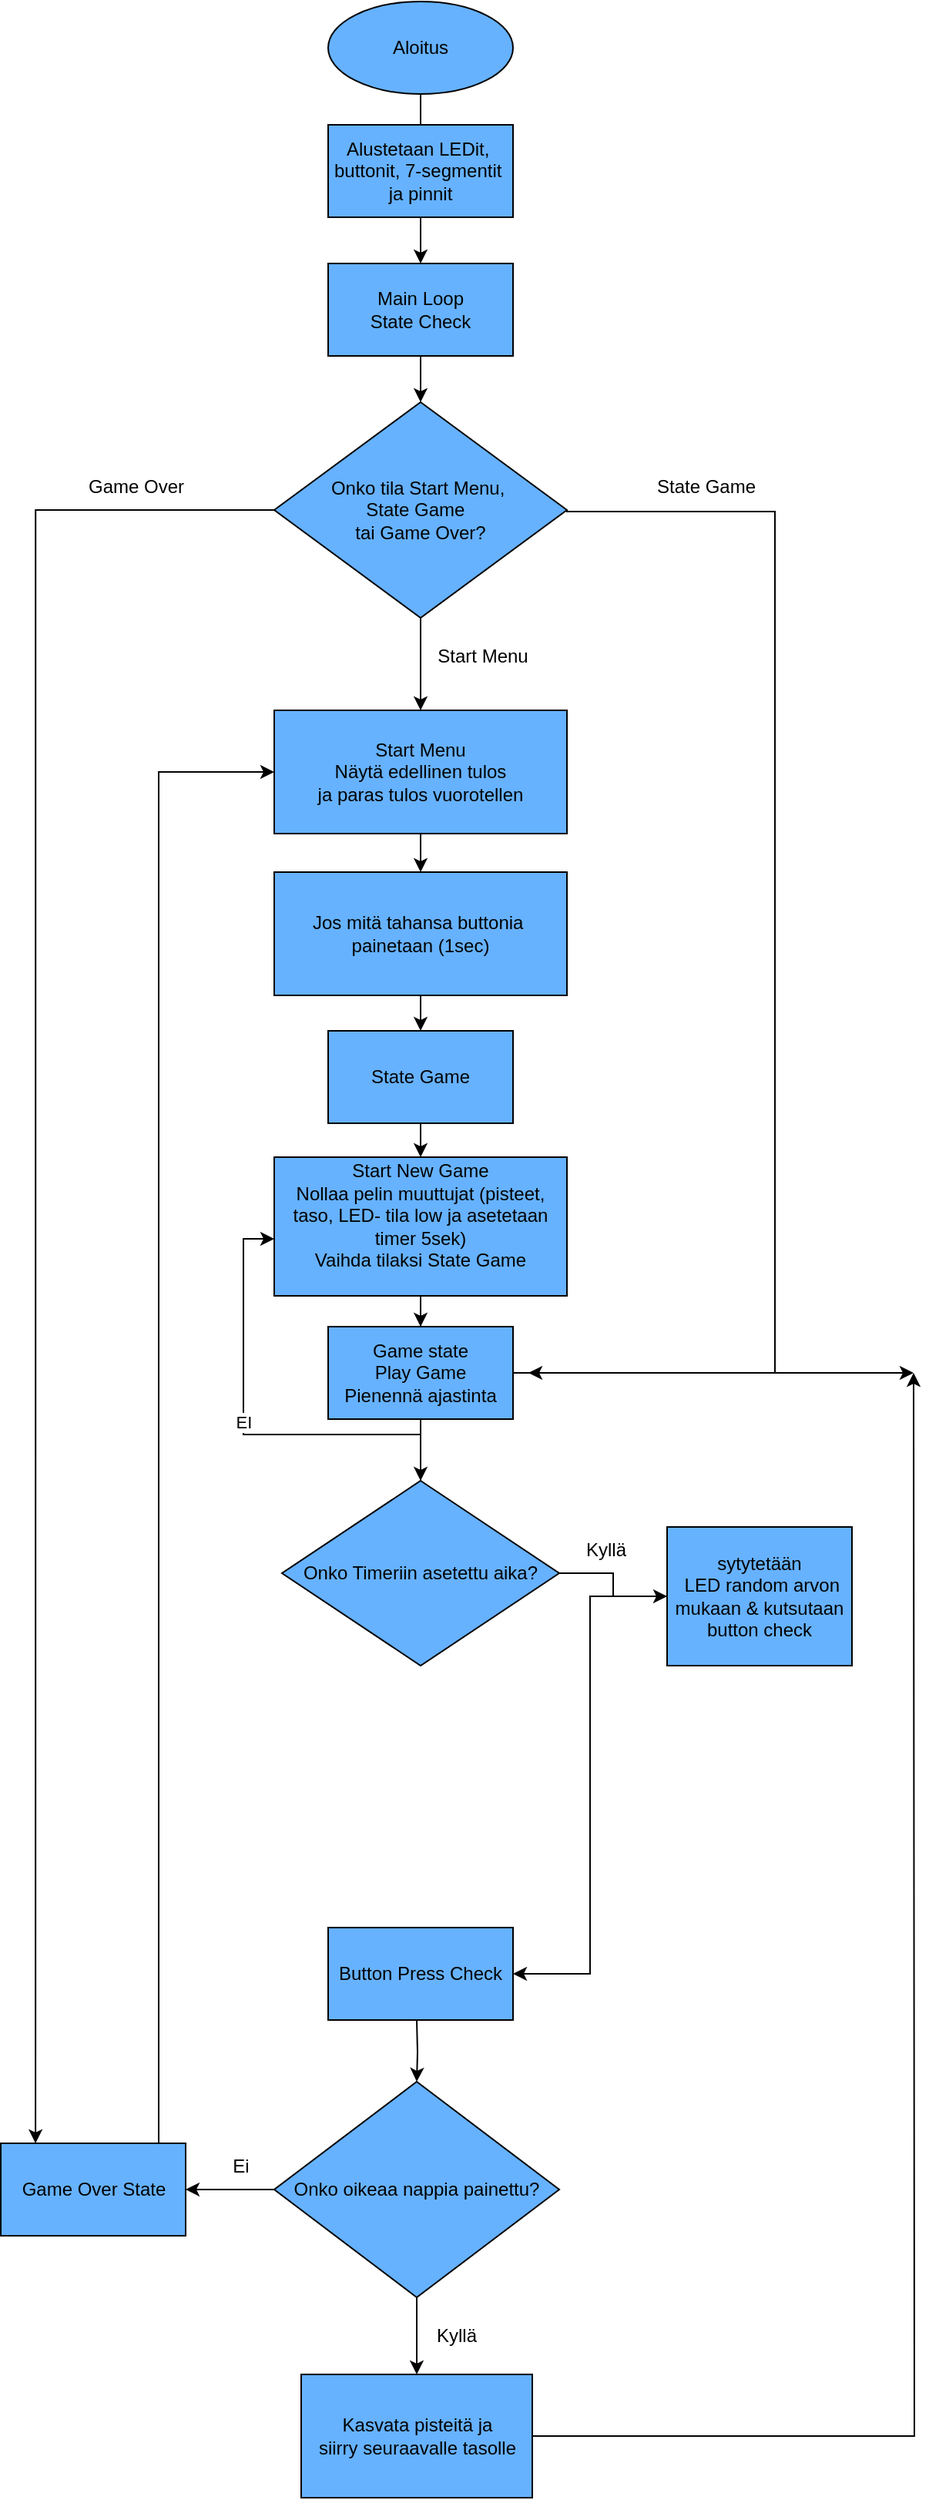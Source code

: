 <mxfile version="24.7.16">
  <diagram name="Sivu-1" id="1b5zdGBChp_Ivy9_nghd">
    <mxGraphModel dx="2963" dy="1540" grid="1" gridSize="10" guides="1" tooltips="1" connect="1" arrows="1" fold="1" page="1" pageScale="1" pageWidth="827" pageHeight="1169" math="0" shadow="0">
      <root>
        <mxCell id="0" />
        <mxCell id="1" parent="0" />
        <mxCell id="ksO0fiImSCO4PzkE-qeh-29" value="" style="edgeStyle=orthogonalEdgeStyle;rounded=0;orthogonalLoop=1;jettySize=auto;html=1;" parent="1" source="ksO0fiImSCO4PzkE-qeh-1" target="ksO0fiImSCO4PzkE-qeh-3" edge="1">
          <mxGeometry relative="1" as="geometry" />
        </mxCell>
        <mxCell id="ksO0fiImSCO4PzkE-qeh-1" value="Aloitus" style="ellipse;whiteSpace=wrap;html=1;fillColor=#66B2FF;" parent="1" vertex="1">
          <mxGeometry x="330" y="10" width="120" height="60" as="geometry" />
        </mxCell>
        <mxCell id="ksO0fiImSCO4PzkE-qeh-2" value="Alustetaan LEDit,&amp;nbsp;&lt;div&gt;buttonit, 7-segmentit&amp;nbsp;&lt;/div&gt;&lt;div&gt;ja pinnit&lt;/div&gt;" style="rounded=0;whiteSpace=wrap;html=1;fillColor=#66B2FF;" parent="1" vertex="1">
          <mxGeometry x="330" y="90" width="120" height="60" as="geometry" />
        </mxCell>
        <mxCell id="ksO0fiImSCO4PzkE-qeh-30" value="" style="edgeStyle=orthogonalEdgeStyle;rounded=0;orthogonalLoop=1;jettySize=auto;html=1;" parent="1" source="ksO0fiImSCO4PzkE-qeh-3" target="ksO0fiImSCO4PzkE-qeh-4" edge="1">
          <mxGeometry relative="1" as="geometry" />
        </mxCell>
        <mxCell id="ksO0fiImSCO4PzkE-qeh-3" value="Main Loop&lt;div&gt;State Check&lt;/div&gt;" style="rounded=0;whiteSpace=wrap;html=1;fillColor=#66B2FF;" parent="1" vertex="1">
          <mxGeometry x="330" y="180" width="120" height="60" as="geometry" />
        </mxCell>
        <mxCell id="ksO0fiImSCO4PzkE-qeh-17" value="" style="edgeStyle=orthogonalEdgeStyle;rounded=0;orthogonalLoop=1;jettySize=auto;html=1;" parent="1" source="ksO0fiImSCO4PzkE-qeh-4" target="ksO0fiImSCO4PzkE-qeh-5" edge="1">
          <mxGeometry relative="1" as="geometry" />
        </mxCell>
        <mxCell id="ksO0fiImSCO4PzkE-qeh-4" value="Onko tila Start Menu,&amp;nbsp;&lt;div&gt;State Game&amp;nbsp;&amp;nbsp;&lt;div&gt;tai Game Over?&lt;/div&gt;&lt;/div&gt;" style="rhombus;whiteSpace=wrap;html=1;fillColor=#66B2FF;" parent="1" vertex="1">
          <mxGeometry x="295" y="270" width="190" height="140" as="geometry" />
        </mxCell>
        <mxCell id="ksO0fiImSCO4PzkE-qeh-31" value="" style="edgeStyle=orthogonalEdgeStyle;rounded=0;orthogonalLoop=1;jettySize=auto;html=1;" parent="1" source="ksO0fiImSCO4PzkE-qeh-5" target="ksO0fiImSCO4PzkE-qeh-6" edge="1">
          <mxGeometry relative="1" as="geometry" />
        </mxCell>
        <mxCell id="ksO0fiImSCO4PzkE-qeh-5" value="Start Menu&lt;div&gt;Näytä edellinen tulos&lt;/div&gt;&lt;div&gt;ja paras tulos vuorotellen&lt;/div&gt;" style="rounded=0;whiteSpace=wrap;html=1;fillColor=#66B2FF;" parent="1" vertex="1">
          <mxGeometry x="295" y="470" width="190" height="80" as="geometry" />
        </mxCell>
        <mxCell id="ksO0fiImSCO4PzkE-qeh-32" value="" style="edgeStyle=orthogonalEdgeStyle;rounded=0;orthogonalLoop=1;jettySize=auto;html=1;" parent="1" source="ksO0fiImSCO4PzkE-qeh-7" target="ksO0fiImSCO4PzkE-qeh-8" edge="1">
          <mxGeometry relative="1" as="geometry" />
        </mxCell>
        <mxCell id="ksO0fiImSCO4PzkE-qeh-6" value="Jos mitä tahansa buttonia&amp;nbsp;&lt;div&gt;painetaan (1sec)&lt;/div&gt;" style="rounded=0;whiteSpace=wrap;html=1;fillColor=#66B2FF;" parent="1" vertex="1">
          <mxGeometry x="295" y="575" width="190" height="80" as="geometry" />
        </mxCell>
        <mxCell id="ksO0fiImSCO4PzkE-qeh-34" value="" style="edgeStyle=orthogonalEdgeStyle;rounded=0;orthogonalLoop=1;jettySize=auto;html=1;" parent="1" source="ksO0fiImSCO4PzkE-qeh-8" target="ksO0fiImSCO4PzkE-qeh-9" edge="1">
          <mxGeometry relative="1" as="geometry" />
        </mxCell>
        <mxCell id="ksO0fiImSCO4PzkE-qeh-8" value="Start New Game&lt;div&gt;Nollaa pelin muuttujat (pisteet, taso, LED- tila low ja asetetaan timer 5sek)&lt;/div&gt;&lt;div&gt;Vaihda tilaksi State Game&lt;br&gt;&lt;br&gt;&lt;/div&gt;" style="rounded=0;whiteSpace=wrap;html=1;fillColor=#66B2FF;" parent="1" vertex="1">
          <mxGeometry x="295" y="760" width="190" height="90" as="geometry" />
        </mxCell>
        <mxCell id="ksO0fiImSCO4PzkE-qeh-35" value="" style="edgeStyle=orthogonalEdgeStyle;rounded=0;orthogonalLoop=1;jettySize=auto;html=1;" parent="1" source="ksO0fiImSCO4PzkE-qeh-9" target="ksO0fiImSCO4PzkE-qeh-10" edge="1">
          <mxGeometry relative="1" as="geometry" />
        </mxCell>
        <mxCell id="7IkerlwRDaTuXMzSftWY-5" style="edgeStyle=orthogonalEdgeStyle;rounded=0;orthogonalLoop=1;jettySize=auto;html=1;" edge="1" parent="1" source="ksO0fiImSCO4PzkE-qeh-9">
          <mxGeometry relative="1" as="geometry">
            <mxPoint x="710" y="900" as="targetPoint" />
          </mxGeometry>
        </mxCell>
        <mxCell id="ksO0fiImSCO4PzkE-qeh-9" value="Game state&lt;br&gt;Play Game&lt;div&gt;Pienennä ajastinta&lt;br&gt;&lt;/div&gt;" style="rounded=0;whiteSpace=wrap;html=1;fillColor=#66B2FF;" parent="1" vertex="1">
          <mxGeometry x="330" y="870" width="120" height="60" as="geometry" />
        </mxCell>
        <mxCell id="ksO0fiImSCO4PzkE-qeh-36" value="" style="edgeStyle=orthogonalEdgeStyle;rounded=0;orthogonalLoop=1;jettySize=auto;html=1;" parent="1" source="ksO0fiImSCO4PzkE-qeh-10" target="ksO0fiImSCO4PzkE-qeh-11" edge="1">
          <mxGeometry relative="1" as="geometry" />
        </mxCell>
        <mxCell id="7IkerlwRDaTuXMzSftWY-12" value="" style="edgeStyle=orthogonalEdgeStyle;rounded=0;orthogonalLoop=1;jettySize=auto;html=1;entryX=0;entryY=0.589;entryDx=0;entryDy=0;entryPerimeter=0;" edge="1" parent="1" source="ksO0fiImSCO4PzkE-qeh-10" target="ksO0fiImSCO4PzkE-qeh-8">
          <mxGeometry relative="1" as="geometry">
            <mxPoint x="270" y="810" as="targetPoint" />
            <Array as="points">
              <mxPoint x="390" y="940" />
              <mxPoint x="275" y="940" />
              <mxPoint x="275" y="813" />
            </Array>
          </mxGeometry>
        </mxCell>
        <mxCell id="7IkerlwRDaTuXMzSftWY-13" value="EI" style="edgeLabel;html=1;align=center;verticalAlign=middle;resizable=0;points=[];" vertex="1" connectable="0" parent="7IkerlwRDaTuXMzSftWY-12">
          <mxGeometry x="0.048" relative="1" as="geometry">
            <mxPoint as="offset" />
          </mxGeometry>
        </mxCell>
        <mxCell id="ksO0fiImSCO4PzkE-qeh-10" value="Onko Timeriin asetettu aika? " style="rhombus;whiteSpace=wrap;html=1;fillColor=#66B2FF;" parent="1" vertex="1">
          <mxGeometry x="300" y="970" width="180" height="120" as="geometry" />
        </mxCell>
        <mxCell id="7IkerlwRDaTuXMzSftWY-8" value="" style="edgeStyle=orthogonalEdgeStyle;rounded=0;orthogonalLoop=1;jettySize=auto;html=1;entryX=1;entryY=0.5;entryDx=0;entryDy=0;" edge="1" parent="1" source="ksO0fiImSCO4PzkE-qeh-11" target="ksO0fiImSCO4PzkE-qeh-12">
          <mxGeometry relative="1" as="geometry">
            <mxPoint x="610" y="1245" as="targetPoint" />
          </mxGeometry>
        </mxCell>
        <mxCell id="ksO0fiImSCO4PzkE-qeh-11" value="&lt;div&gt;sytytetään&lt;/div&gt;&lt;div&gt;&amp;nbsp;LED random arvon mukaan &amp;amp; kutsutaan button check&lt;br&gt;&lt;/div&gt;" style="rounded=0;whiteSpace=wrap;html=1;fillColor=#66B2FF;" parent="1" vertex="1">
          <mxGeometry x="550" y="1000" width="120" height="90" as="geometry" />
        </mxCell>
        <mxCell id="ksO0fiImSCO4PzkE-qeh-43" value="" style="edgeStyle=orthogonalEdgeStyle;rounded=0;orthogonalLoop=1;jettySize=auto;html=1;" parent="1" target="ksO0fiImSCO4PzkE-qeh-13" edge="1">
          <mxGeometry relative="1" as="geometry">
            <mxPoint x="387.5" y="1320" as="sourcePoint" />
          </mxGeometry>
        </mxCell>
        <mxCell id="ksO0fiImSCO4PzkE-qeh-12" value="Button Press Check" style="rounded=0;whiteSpace=wrap;html=1;fillColor=#66B2FF;" parent="1" vertex="1">
          <mxGeometry x="330" y="1260" width="120" height="60" as="geometry" />
        </mxCell>
        <mxCell id="ksO0fiImSCO4PzkE-qeh-39" value="" style="edgeStyle=orthogonalEdgeStyle;rounded=0;orthogonalLoop=1;jettySize=auto;html=1;" parent="1" source="ksO0fiImSCO4PzkE-qeh-13" target="ksO0fiImSCO4PzkE-qeh-14" edge="1">
          <mxGeometry relative="1" as="geometry" />
        </mxCell>
        <mxCell id="ksO0fiImSCO4PzkE-qeh-41" style="edgeStyle=orthogonalEdgeStyle;rounded=0;orthogonalLoop=1;jettySize=auto;html=1;entryX=1;entryY=0.5;entryDx=0;entryDy=0;" parent="1" source="ksO0fiImSCO4PzkE-qeh-13" target="ksO0fiImSCO4PzkE-qeh-15" edge="1">
          <mxGeometry relative="1" as="geometry" />
        </mxCell>
        <mxCell id="ksO0fiImSCO4PzkE-qeh-13" value="Onko oikeaa nappia painettu?" style="rhombus;whiteSpace=wrap;html=1;fillColor=#66B2FF;" parent="1" vertex="1">
          <mxGeometry x="295" y="1360" width="185" height="140" as="geometry" />
        </mxCell>
        <mxCell id="7IkerlwRDaTuXMzSftWY-4" value="" style="edgeStyle=orthogonalEdgeStyle;rounded=0;orthogonalLoop=1;jettySize=auto;html=1;" edge="1" parent="1" source="ksO0fiImSCO4PzkE-qeh-14">
          <mxGeometry relative="1" as="geometry">
            <mxPoint x="710" y="900" as="targetPoint" />
          </mxGeometry>
        </mxCell>
        <mxCell id="ksO0fiImSCO4PzkE-qeh-14" value="Kasvata pisteitä ja&lt;div&gt;siirry seuraavalle tasolle&lt;/div&gt;" style="rounded=0;whiteSpace=wrap;html=1;fillColor=#66B2FF;" parent="1" vertex="1">
          <mxGeometry x="312.5" y="1550" width="150" height="80" as="geometry" />
        </mxCell>
        <mxCell id="ksO0fiImSCO4PzkE-qeh-45" style="edgeStyle=orthogonalEdgeStyle;rounded=0;orthogonalLoop=1;jettySize=auto;html=1;" parent="1" source="ksO0fiImSCO4PzkE-qeh-15" target="ksO0fiImSCO4PzkE-qeh-5" edge="1">
          <mxGeometry relative="1" as="geometry">
            <mxPoint x="240" y="509.167" as="targetPoint" />
            <Array as="points">
              <mxPoint x="220" y="510" />
            </Array>
          </mxGeometry>
        </mxCell>
        <mxCell id="ksO0fiImSCO4PzkE-qeh-15" value="Game Over State" style="rounded=0;whiteSpace=wrap;html=1;fillColor=#66B2FF;" parent="1" vertex="1">
          <mxGeometry x="117.5" y="1400" width="120" height="60" as="geometry" />
        </mxCell>
        <mxCell id="ksO0fiImSCO4PzkE-qeh-24" value="" style="endArrow=classic;html=1;rounded=0;edgeStyle=orthogonalEdgeStyle;strokeColor=default;" parent="1" edge="1">
          <mxGeometry width="50" height="50" relative="1" as="geometry">
            <mxPoint x="485" y="340" as="sourcePoint" />
            <mxPoint x="460" y="900" as="targetPoint" />
            <Array as="points">
              <mxPoint x="485" y="341" />
              <mxPoint x="620" y="341" />
              <mxPoint x="620" y="900" />
            </Array>
          </mxGeometry>
        </mxCell>
        <mxCell id="ksO0fiImSCO4PzkE-qeh-25" value="State Game" style="text;html=1;align=center;verticalAlign=middle;resizable=0;points=[];autosize=1;strokeColor=none;fillColor=none;" parent="1" vertex="1">
          <mxGeometry x="530" y="310" width="90" height="30" as="geometry" />
        </mxCell>
        <mxCell id="ksO0fiImSCO4PzkE-qeh-26" value="Start Menu" style="text;html=1;align=center;verticalAlign=middle;resizable=0;points=[];autosize=1;strokeColor=none;fillColor=none;" parent="1" vertex="1">
          <mxGeometry x="390" y="420" width="80" height="30" as="geometry" />
        </mxCell>
        <mxCell id="ksO0fiImSCO4PzkE-qeh-28" value="Game Over" style="text;html=1;align=center;verticalAlign=middle;resizable=0;points=[];autosize=1;strokeColor=none;fillColor=none;" parent="1" vertex="1">
          <mxGeometry x="160" y="310" width="90" height="30" as="geometry" />
        </mxCell>
        <mxCell id="ksO0fiImSCO4PzkE-qeh-33" value="" style="edgeStyle=orthogonalEdgeStyle;rounded=0;orthogonalLoop=1;jettySize=auto;html=1;" parent="1" source="ksO0fiImSCO4PzkE-qeh-6" target="ksO0fiImSCO4PzkE-qeh-7" edge="1">
          <mxGeometry relative="1" as="geometry">
            <mxPoint x="390" y="655" as="sourcePoint" />
            <mxPoint x="393" y="770" as="targetPoint" />
          </mxGeometry>
        </mxCell>
        <mxCell id="ksO0fiImSCO4PzkE-qeh-7" value="State Game" style="rounded=0;whiteSpace=wrap;html=1;fillColor=#66B2FF;" parent="1" vertex="1">
          <mxGeometry x="330" y="678" width="120" height="60" as="geometry" />
        </mxCell>
        <mxCell id="ksO0fiImSCO4PzkE-qeh-37" value="Kyllä" style="text;html=1;align=center;verticalAlign=middle;resizable=0;points=[];autosize=1;strokeColor=none;fillColor=none;" parent="1" vertex="1">
          <mxGeometry x="485" y="1000" width="50" height="30" as="geometry" />
        </mxCell>
        <mxCell id="ksO0fiImSCO4PzkE-qeh-40" value="Kyllä" style="text;html=1;align=center;verticalAlign=middle;resizable=0;points=[];autosize=1;strokeColor=none;fillColor=none;" parent="1" vertex="1">
          <mxGeometry x="387.5" y="1510" width="50" height="30" as="geometry" />
        </mxCell>
        <mxCell id="ksO0fiImSCO4PzkE-qeh-42" value="Ei" style="text;html=1;align=center;verticalAlign=middle;resizable=0;points=[];autosize=1;strokeColor=none;fillColor=none;" parent="1" vertex="1">
          <mxGeometry x="257.5" y="1400" width="30" height="30" as="geometry" />
        </mxCell>
        <mxCell id="SjLUkfwjpprIeD9MonaE-2" style="edgeStyle=orthogonalEdgeStyle;rounded=0;orthogonalLoop=1;jettySize=auto;html=1;entryX=0.188;entryY=0;entryDx=0;entryDy=0;entryPerimeter=0;" parent="1" source="ksO0fiImSCO4PzkE-qeh-4" target="ksO0fiImSCO4PzkE-qeh-15" edge="1">
          <mxGeometry relative="1" as="geometry" />
        </mxCell>
      </root>
    </mxGraphModel>
  </diagram>
</mxfile>
